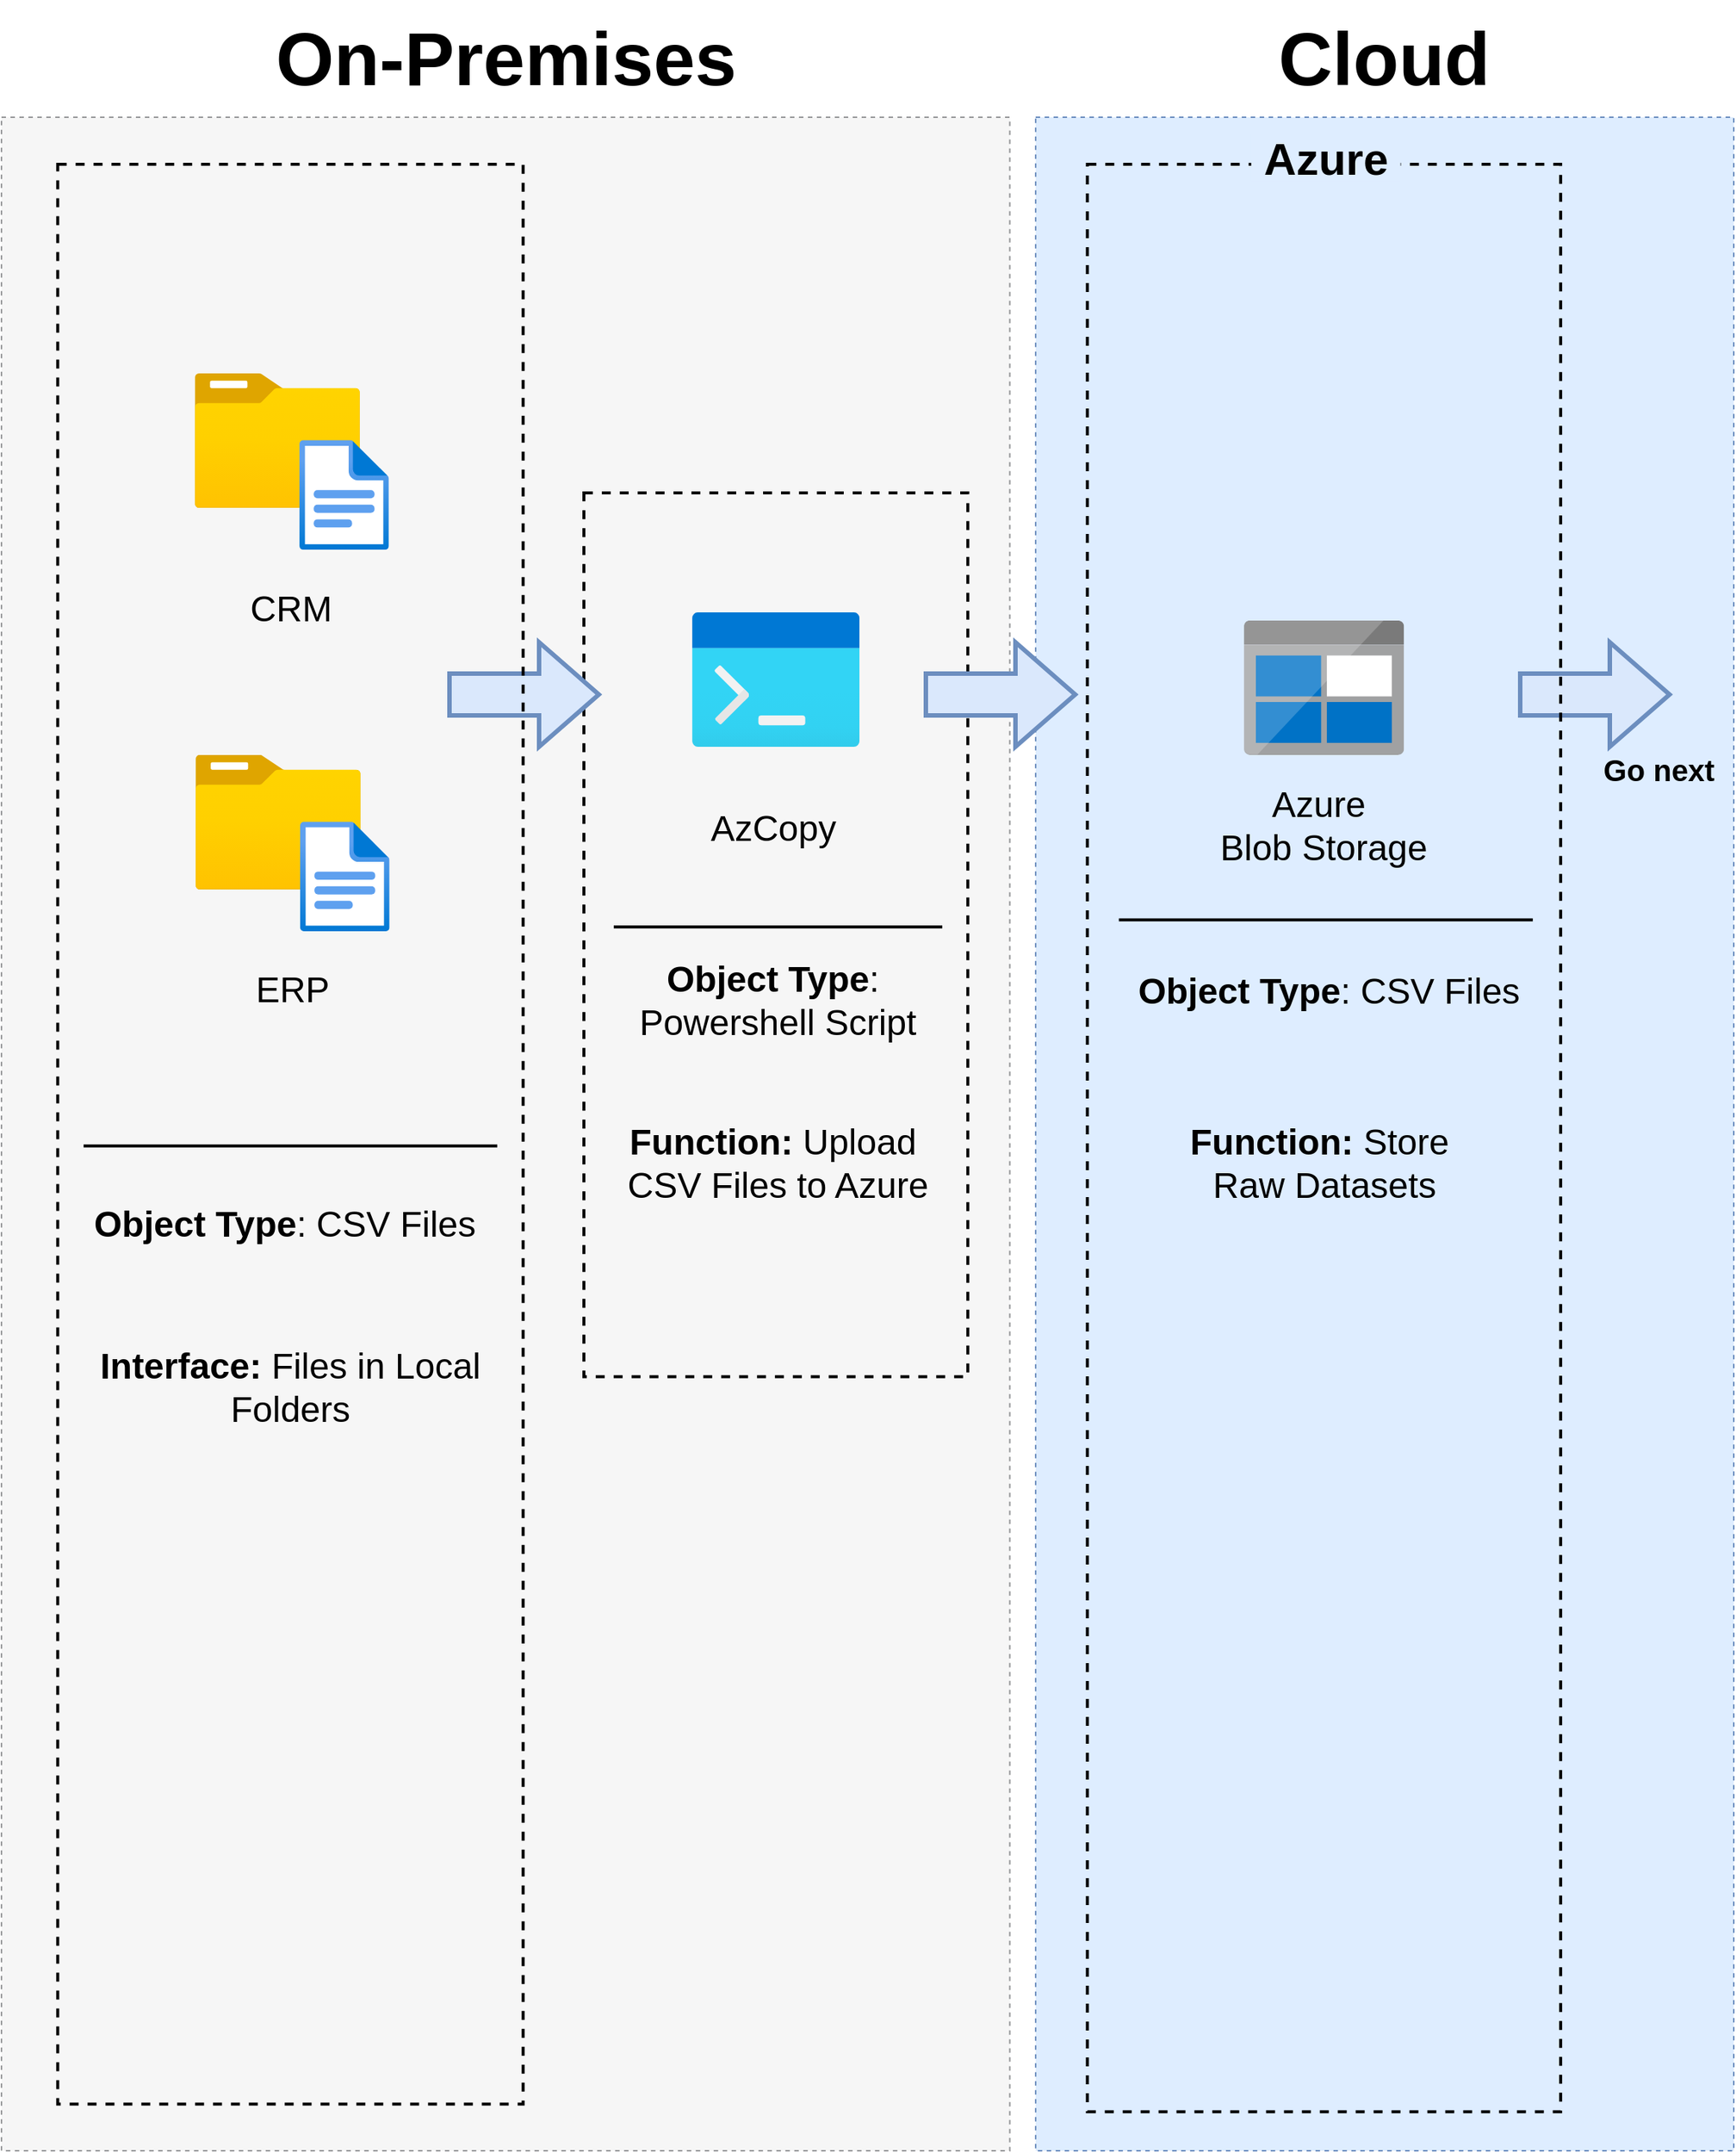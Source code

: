 <mxfile version="28.0.6">
  <diagram name="Page-1" id="2p3W1TwI71qRCSyU0E8I">
    <mxGraphModel dx="2377" dy="2748" grid="1" gridSize="10" guides="1" tooltips="1" connect="1" arrows="1" fold="1" page="1" pageScale="1" pageWidth="1200" pageHeight="1500" background="none" math="0" shadow="0">
      <root>
        <mxCell id="0" />
        <mxCell id="1" parent="0" />
        <mxCell id="SgpQ-Ep98uLSc8GFuPtw-1" value="" style="rounded=0;whiteSpace=wrap;html=1;dashed=1;fillColor=#eeeeee;strokeColor=#36393d;opacity=50;" parent="1" vertex="1">
          <mxGeometry x="20" y="-1381.455" width="675.224" height="1361.455" as="geometry" />
        </mxCell>
        <mxCell id="SgpQ-Ep98uLSc8GFuPtw-4" value="" style="rounded=0;whiteSpace=wrap;html=1;dashed=1;fillColor=#DEEDFF;strokeColor=#6c8ebf;" parent="1" vertex="1">
          <mxGeometry x="712.537" y="-1381.455" width="467.463" height="1361.455" as="geometry" />
        </mxCell>
        <mxCell id="SgpQ-Ep98uLSc8GFuPtw-3" value="&lt;font style=&quot;font-size: 50px;&quot;&gt;&lt;b style=&quot;&quot;&gt;On-Premises&lt;/b&gt;&lt;/font&gt;" style="rounded=0;whiteSpace=wrap;html=1;fillColor=none;strokeColor=none;fontSize=18;dashed=1;" parent="1" vertex="1">
          <mxGeometry x="191.72" y="-1460" width="331.79" height="78.55" as="geometry" />
        </mxCell>
        <mxCell id="fqEwVpQqHCHQ80SQMjaH-1" value="" style="group;strokeWidth=2;" parent="1" vertex="1" connectable="0">
          <mxGeometry x="410.002" y="-1130.005" width="329.998" height="591.709" as="geometry" />
        </mxCell>
        <mxCell id="qWopWF9tR3x7Arqnewn6-15" value="" style="rounded=0;whiteSpace=wrap;html=1;dashed=1;fillColor=none;strokeWidth=2;" parent="fqEwVpQqHCHQ80SQMjaH-1" vertex="1">
          <mxGeometry width="257.104" height="591.709" as="geometry" />
        </mxCell>
        <mxCell id="qWopWF9tR3x7Arqnewn6-9" value="" style="line;strokeWidth=2;rotatable=0;dashed=0;labelPosition=right;align=left;verticalAlign=middle;spacingTop=0;spacingLeft=6;points=[];portConstraint=eastwest;" parent="fqEwVpQqHCHQ80SQMjaH-1" vertex="1">
          <mxGeometry x="20" y="277.53" width="220" height="26.18" as="geometry" />
        </mxCell>
        <mxCell id="qWopWF9tR3x7Arqnewn6-81" value="" style="group" parent="fqEwVpQqHCHQ80SQMjaH-1" vertex="1" connectable="0">
          <mxGeometry x="45.015" y="70.691" width="164.478" height="193.745" as="geometry" />
        </mxCell>
        <mxCell id="qWopWF9tR3x7Arqnewn6-10" value="&lt;font style=&quot;font-size: 24px;&quot;&gt;AzCopy&lt;/font&gt;" style="text;html=1;align=center;verticalAlign=middle;whiteSpace=wrap;rounded=0;" parent="qWopWF9tR3x7Arqnewn6-81" vertex="1">
          <mxGeometry y="115.2" width="164.478" height="78.545" as="geometry" />
        </mxCell>
        <mxCell id="SgpQ-Ep98uLSc8GFuPtw-29" value="" style="image;aspect=fixed;html=1;points=[];align=center;fontSize=12;image=img/lib/azure2/general/Powershell.svg;" parent="fqEwVpQqHCHQ80SQMjaH-1" vertex="1">
          <mxGeometry x="72.302" y="80.001" width="112.5" height="90" as="geometry" />
        </mxCell>
        <mxCell id="qWopWF9tR3x7Arqnewn6-11" value="&lt;font style=&quot;font-size: 24px;&quot;&gt;&lt;b style=&quot;&quot;&gt;Object Type&lt;/b&gt;:&amp;nbsp;&lt;/font&gt;&lt;div&gt;&lt;font style=&quot;font-size: 24px;&quot;&gt;&lt;font style=&quot;&quot;&gt;Powershell&amp;nbsp;&lt;/font&gt;&lt;span style=&quot;background-color: transparent; color: light-dark(rgb(0, 0, 0), rgb(255, 255, 255));&quot;&gt;Script&lt;/span&gt;&lt;/font&gt;&lt;/div&gt;" style="text;html=1;align=center;verticalAlign=middle;whiteSpace=wrap;rounded=0;" parent="fqEwVpQqHCHQ80SQMjaH-1" vertex="1">
          <mxGeometry x="20" y="301" width="220" height="78.55" as="geometry" />
        </mxCell>
        <mxCell id="qWopWF9tR3x7Arqnewn6-12" value="&lt;font style=&quot;font-size: 24px;&quot;&gt;&lt;b style=&quot;&quot;&gt;Function: &lt;/b&gt;Upload&amp;nbsp;&lt;/font&gt;&lt;div&gt;&lt;font style=&quot;font-size: 24px;&quot;&gt;CSV Files to Azure&lt;/font&gt;&lt;/div&gt;" style="text;html=1;align=center;verticalAlign=middle;whiteSpace=wrap;rounded=0;" parent="fqEwVpQqHCHQ80SQMjaH-1" vertex="1">
          <mxGeometry x="20" y="410" width="220" height="78.55" as="geometry" />
        </mxCell>
        <mxCell id="Jk4eIDcRh7JRY9oTh89a-13" value="" style="html=1;shadow=0;dashed=0;align=center;verticalAlign=middle;shape=mxgraph.arrows2.arrow;dy=0.6;dx=40;notch=0;fillColor=#dae8fc;strokeColor=#6c8ebf;strokeWidth=3;" vertex="1" parent="fqEwVpQqHCHQ80SQMjaH-1">
          <mxGeometry x="626.998" y="100.005" width="100" height="70" as="geometry" />
        </mxCell>
        <mxCell id="fqEwVpQqHCHQ80SQMjaH-26" value="&lt;font style=&quot;font-size: 50px;&quot;&gt;&lt;b style=&quot;&quot;&gt;Cloud&lt;/b&gt;&lt;/font&gt;" style="rounded=0;whiteSpace=wrap;html=1;fillColor=none;strokeColor=none;fontSize=18;dashed=1;" parent="1" vertex="1">
          <mxGeometry x="812.09" y="-1460" width="268.358" height="78.545" as="geometry" />
        </mxCell>
        <mxCell id="Jk4eIDcRh7JRY9oTh89a-10" value="" style="html=1;shadow=0;dashed=0;align=center;verticalAlign=middle;shape=mxgraph.arrows2.arrow;dy=0.6;dx=40;notch=0;fillColor=#dae8fc;strokeColor=#6c8ebf;strokeWidth=3;" vertex="1" parent="1">
          <mxGeometry x="320" y="-1030" width="100" height="70" as="geometry" />
        </mxCell>
        <mxCell id="Jk4eIDcRh7JRY9oTh89a-12" value="" style="html=1;shadow=0;dashed=0;align=center;verticalAlign=middle;shape=mxgraph.arrows2.arrow;dy=0.6;dx=40;notch=0;fillColor=#dae8fc;strokeColor=#6c8ebf;strokeWidth=3;" vertex="1" parent="1">
          <mxGeometry x="639" y="-1030" width="100" height="70" as="geometry" />
        </mxCell>
        <mxCell id="Jk4eIDcRh7JRY9oTh89a-14" value="" style="group;strokeWidth=2;" vertex="1" connectable="0" parent="1">
          <mxGeometry x="747.16" y="-1370" width="316.92" height="1323.82" as="geometry" />
        </mxCell>
        <mxCell id="SgpQ-Ep98uLSc8GFuPtw-6" value="" style="rounded=0;whiteSpace=wrap;html=1;dashed=1;fillColor=none;strokeWidth=2;" parent="Jk4eIDcRh7JRY9oTh89a-14" vertex="1">
          <mxGeometry y="20" width="316.92" height="1303.82" as="geometry" />
        </mxCell>
        <mxCell id="qWopWF9tR3x7Arqnewn6-22" value="&lt;font style=&quot;font-size: 24px;&quot;&gt;&lt;b style=&quot;&quot;&gt;Object Type&lt;/b&gt;: CSV Files&lt;/font&gt;" style="text;html=1;align=center;verticalAlign=middle;whiteSpace=wrap;rounded=0;" parent="Jk4eIDcRh7JRY9oTh89a-14" vertex="1">
          <mxGeometry x="21.09" y="534.92" width="281.75" height="78.55" as="geometry" />
        </mxCell>
        <mxCell id="qWopWF9tR3x7Arqnewn6-23" value="&lt;font style=&quot;font-size: 24px;&quot;&gt;&lt;b style=&quot;&quot;&gt;Function: &lt;/b&gt;Store&amp;nbsp;&lt;/font&gt;&lt;div style=&quot;&quot;&gt;&lt;font style=&quot;font-size: 24px;&quot;&gt;Raw Datasets&lt;/font&gt;&lt;/div&gt;" style="text;html=1;align=center;verticalAlign=middle;whiteSpace=wrap;rounded=0;" parent="Jk4eIDcRh7JRY9oTh89a-14" vertex="1">
          <mxGeometry x="17.582" y="649.998" width="281.75" height="78.55" as="geometry" />
        </mxCell>
        <mxCell id="SgpQ-Ep98uLSc8GFuPtw-27" value="" style="image;sketch=0;aspect=fixed;html=1;points=[];align=center;fontSize=12;image=img/lib/mscae/BlobBlock.svg;" parent="Jk4eIDcRh7JRY9oTh89a-14" vertex="1">
          <mxGeometry x="104.89" y="325.442" width="107.14" height="90" as="geometry" />
        </mxCell>
        <mxCell id="qWopWF9tR3x7Arqnewn6-19" value="&lt;font style=&quot;font-size: 24px;&quot;&gt;Azure&amp;nbsp;&lt;/font&gt;&lt;div&gt;&lt;font style=&quot;font-size: 24px;&quot;&gt;Blob Storage&lt;/font&gt;&lt;/div&gt;" style="text;html=1;align=center;verticalAlign=middle;whiteSpace=wrap;rounded=0;" parent="Jk4eIDcRh7JRY9oTh89a-14" vertex="1">
          <mxGeometry x="21.085" y="415.444" width="274.724" height="94.67" as="geometry" />
        </mxCell>
        <mxCell id="SgpQ-Ep98uLSc8GFuPtw-43" value="" style="line;strokeWidth=2;rotatable=0;dashed=0;labelPosition=right;align=left;verticalAlign=middle;spacingTop=0;spacingLeft=6;points=[];portConstraint=eastwest;" parent="Jk4eIDcRh7JRY9oTh89a-14" vertex="1">
          <mxGeometry x="21.093" y="510.11" width="277.169" height="31.553" as="geometry" />
        </mxCell>
        <mxCell id="SgpQ-Ep98uLSc8GFuPtw-7" value="&lt;font style=&quot;font-size: 30px;&quot;&gt;&lt;b style=&quot;&quot;&gt;&amp;nbsp;Azure&amp;nbsp;&lt;/b&gt;&lt;/font&gt;" style="rounded=0;whiteSpace=wrap;html=1;fillColor=#DEEDFF;strokeColor=none;labelBackgroundColor=none;" parent="Jk4eIDcRh7JRY9oTh89a-14" vertex="1">
          <mxGeometry x="109.68" width="100" height="31.45" as="geometry" />
        </mxCell>
        <mxCell id="Jk4eIDcRh7JRY9oTh89a-15" value="" style="group" vertex="1" connectable="0" parent="1">
          <mxGeometry x="57.66" y="-1350" width="311.64" height="1298.71" as="geometry" />
        </mxCell>
        <mxCell id="qWopWF9tR3x7Arqnewn6-78" value="" style="rounded=0;whiteSpace=wrap;html=1;dashed=1;fillColor=none;strokeWidth=2;" parent="Jk4eIDcRh7JRY9oTh89a-15" vertex="1">
          <mxGeometry width="311.64" height="1298.71" as="geometry" />
        </mxCell>
        <mxCell id="SgpQ-Ep98uLSc8GFuPtw-41" value="" style="line;strokeWidth=2;rotatable=0;dashed=0;labelPosition=right;align=left;verticalAlign=middle;spacingTop=0;spacingLeft=6;points=[];portConstraint=eastwest;" parent="Jk4eIDcRh7JRY9oTh89a-15" vertex="1">
          <mxGeometry x="17.31" y="644.167" width="277.015" height="26.182" as="geometry" />
        </mxCell>
        <mxCell id="qWopWF9tR3x7Arqnewn6-5" value="&lt;font style=&quot;font-size: 24px;&quot;&gt;&lt;b style=&quot;&quot;&gt;Object Type&lt;/b&gt;: CSV Files&lt;/font&gt;" style="text;html=1;align=left;verticalAlign=middle;whiteSpace=wrap;rounded=0;" parent="Jk4eIDcRh7JRY9oTh89a-15" vertex="1">
          <mxGeometry x="22.34" y="669.24" width="270" height="80.76" as="geometry" />
        </mxCell>
        <mxCell id="qWopWF9tR3x7Arqnewn6-6" value="&lt;font style=&quot;font-size: 24px;&quot;&gt;&lt;b style=&quot;&quot;&gt;Interface: &lt;/b&gt;Files in&amp;nbsp;&lt;span style=&quot;background-color: transparent; color: light-dark(rgb(0, 0, 0), rgb(255, 255, 255));&quot;&gt;Local Folders&lt;/span&gt;&lt;/font&gt;" style="text;html=1;align=center;verticalAlign=middle;whiteSpace=wrap;rounded=0;" parent="Jk4eIDcRh7JRY9oTh89a-15" vertex="1">
          <mxGeometry x="13.411" y="780.002" width="284.806" height="78.545" as="geometry" />
        </mxCell>
        <mxCell id="qWopWF9tR3x7Arqnewn6-80" value="" style="group" parent="Jk4eIDcRh7JRY9oTh89a-15" vertex="1" connectable="0">
          <mxGeometry x="82.807" y="395.44" width="169.37" height="209.455" as="geometry" />
        </mxCell>
        <mxCell id="qWopWF9tR3x7Arqnewn6-4" value="&lt;font style=&quot;font-size: 24px;&quot;&gt;ERP&lt;/font&gt;" style="text;html=1;align=center;verticalAlign=middle;whiteSpace=wrap;rounded=0;" parent="qWopWF9tR3x7Arqnewn6-80" vertex="1">
          <mxGeometry x="22.38" y="118.289" width="103.881" height="78.545" as="geometry" />
        </mxCell>
        <mxCell id="Jk4eIDcRh7JRY9oTh89a-2" value="" style="group" vertex="1" connectable="0" parent="qWopWF9tR3x7Arqnewn6-80">
          <mxGeometry x="9.28" width="130.09" height="118.29" as="geometry" />
        </mxCell>
        <mxCell id="SgpQ-Ep98uLSc8GFuPtw-23" value="" style="image;aspect=fixed;html=1;points=[];align=center;fontSize=12;image=img/lib/azure2/general/Folder_Blank.svg;" parent="Jk4eIDcRh7JRY9oTh89a-2" vertex="1">
          <mxGeometry width="110.9" height="90" as="geometry" />
        </mxCell>
        <mxCell id="SgpQ-Ep98uLSc8GFuPtw-24" value="" style="image;aspect=fixed;html=1;points=[];align=center;fontSize=12;image=img/lib/azure2/general/File.svg;" parent="Jk4eIDcRh7JRY9oTh89a-2" vertex="1">
          <mxGeometry x="70.25" y="44.56" width="59.84" height="73.73" as="geometry" />
        </mxCell>
        <mxCell id="Jk4eIDcRh7JRY9oTh89a-4" value="" style="group" vertex="1" connectable="0" parent="Jk4eIDcRh7JRY9oTh89a-15">
          <mxGeometry x="82.34" y="140" width="169.37" height="209.455" as="geometry" />
        </mxCell>
        <mxCell id="Jk4eIDcRh7JRY9oTh89a-5" value="&lt;font style=&quot;font-size: 24px;&quot;&gt;CRM&lt;/font&gt;" style="text;html=1;align=center;verticalAlign=middle;whiteSpace=wrap;rounded=0;" vertex="1" parent="Jk4eIDcRh7JRY9oTh89a-4">
          <mxGeometry x="22.38" y="118.289" width="103.881" height="78.545" as="geometry" />
        </mxCell>
        <mxCell id="Jk4eIDcRh7JRY9oTh89a-6" value="" style="group" vertex="1" connectable="0" parent="Jk4eIDcRh7JRY9oTh89a-4">
          <mxGeometry x="9.28" width="130.09" height="118.29" as="geometry" />
        </mxCell>
        <mxCell id="Jk4eIDcRh7JRY9oTh89a-7" value="" style="image;aspect=fixed;html=1;points=[];align=center;fontSize=12;image=img/lib/azure2/general/Folder_Blank.svg;" vertex="1" parent="Jk4eIDcRh7JRY9oTh89a-6">
          <mxGeometry width="110.9" height="90" as="geometry" />
        </mxCell>
        <mxCell id="Jk4eIDcRh7JRY9oTh89a-8" value="" style="image;aspect=fixed;html=1;points=[];align=center;fontSize=12;image=img/lib/azure2/general/File.svg;" vertex="1" parent="Jk4eIDcRh7JRY9oTh89a-6">
          <mxGeometry x="70.25" y="44.56" width="59.84" height="73.73" as="geometry" />
        </mxCell>
        <mxCell id="Jk4eIDcRh7JRY9oTh89a-16" value="&lt;font style=&quot;font-size: 20px;&quot;&gt;&lt;b&gt;Go next&lt;/b&gt;&lt;/font&gt;" style="text;html=1;align=center;verticalAlign=middle;whiteSpace=wrap;rounded=0;" vertex="1" parent="1">
          <mxGeometry x="1090" y="-960" width="80" height="30" as="geometry" />
        </mxCell>
      </root>
    </mxGraphModel>
  </diagram>
</mxfile>
